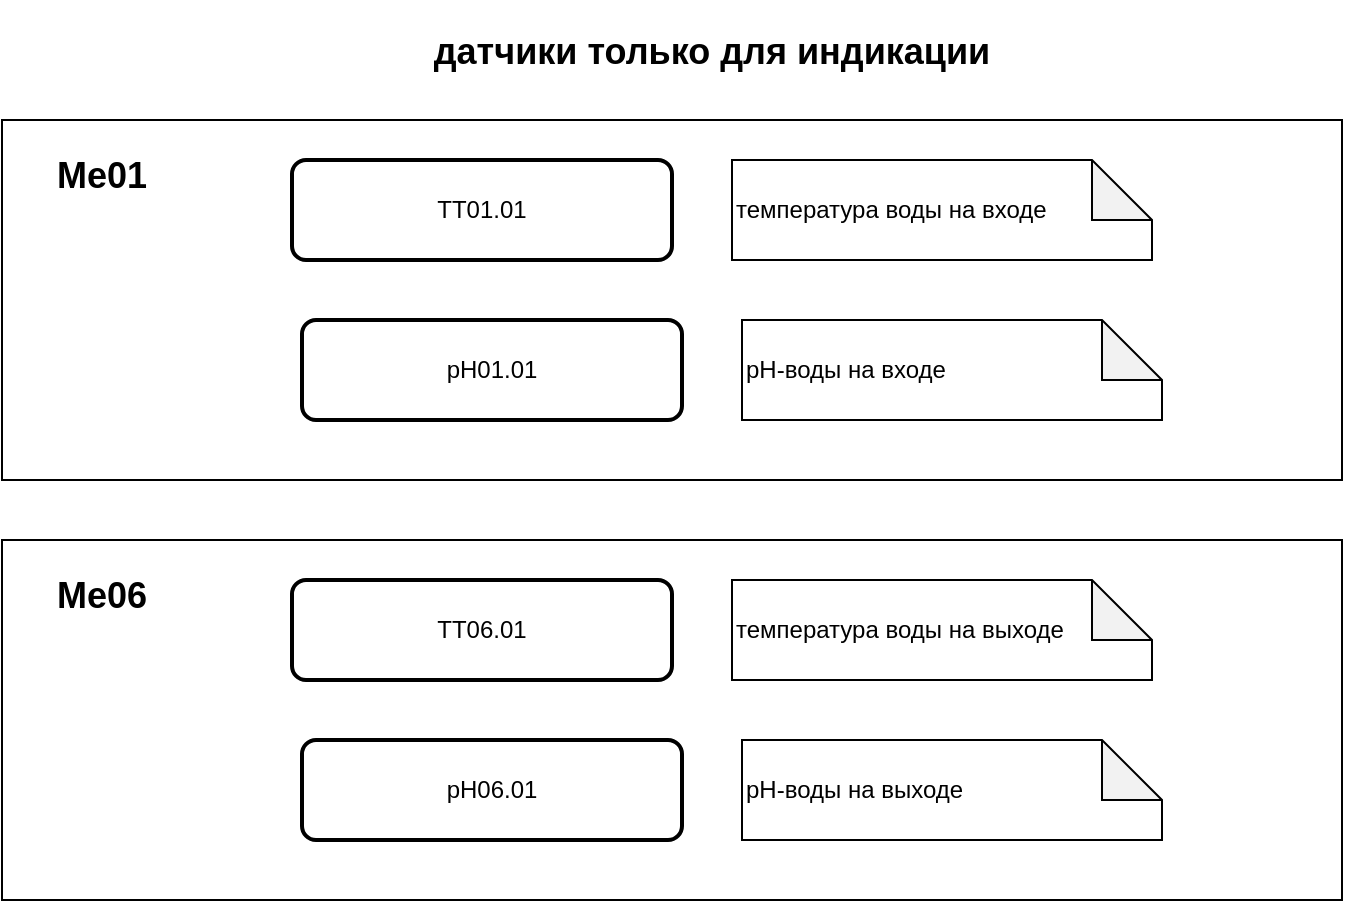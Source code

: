 <mxfile version="11.1.1" type="device"><diagram id="k-tKpF0J0TU_e7SqV-WF" name="индикация"><mxGraphModel dx="499" dy="1977" grid="1" gridSize="10" guides="1" tooltips="1" connect="1" arrows="1" fold="1" page="1" pageScale="1" pageWidth="827" pageHeight="1169" math="0" shadow="0"><root><mxCell id="vjaPXtZgurHkVIioZ7tx-0"/><mxCell id="vjaPXtZgurHkVIioZ7tx-1" parent="vjaPXtZgurHkVIioZ7tx-0"/><mxCell id="jhkgBmcpWUkKgjvmSfDI-5" value="" style="rounded=0;whiteSpace=wrap;html=1;" parent="vjaPXtZgurHkVIioZ7tx-1" vertex="1"><mxGeometry x="880" y="-1100" width="670" height="180" as="geometry"/></mxCell><mxCell id="jhkgBmcpWUkKgjvmSfDI-0" value="&lt;span style=&quot;font-size: 18px&quot;&gt;&lt;b&gt;датчики только для индикации&lt;/b&gt;&lt;/span&gt;" style="text;html=1;strokeColor=none;fillColor=none;align=center;verticalAlign=middle;whiteSpace=wrap;rounded=0;" parent="vjaPXtZgurHkVIioZ7tx-1" vertex="1"><mxGeometry x="990" y="-1160" width="490" height="52" as="geometry"/></mxCell><mxCell id="jhkgBmcpWUkKgjvmSfDI-1" value="TT01.01" style="rounded=1;whiteSpace=wrap;html=1;absoluteArcSize=1;arcSize=14;strokeWidth=2;" parent="vjaPXtZgurHkVIioZ7tx-1" vertex="1"><mxGeometry x="1025" y="-1080" width="190" height="50" as="geometry"/></mxCell><mxCell id="jhkgBmcpWUkKgjvmSfDI-2" value="температура воды на входе" style="shape=note;whiteSpace=wrap;html=1;backgroundOutline=1;darkOpacity=0.05;align=left;" parent="vjaPXtZgurHkVIioZ7tx-1" vertex="1"><mxGeometry x="1245" y="-1080" width="210" height="50" as="geometry"/></mxCell><mxCell id="jhkgBmcpWUkKgjvmSfDI-3" value="рН01.01" style="rounded=1;whiteSpace=wrap;html=1;absoluteArcSize=1;arcSize=14;strokeWidth=2;" parent="vjaPXtZgurHkVIioZ7tx-1" vertex="1"><mxGeometry x="1030" y="-1000" width="190" height="50" as="geometry"/></mxCell><mxCell id="jhkgBmcpWUkKgjvmSfDI-4" value="рН-воды на входе" style="shape=note;whiteSpace=wrap;html=1;backgroundOutline=1;darkOpacity=0.05;align=left;" parent="vjaPXtZgurHkVIioZ7tx-1" vertex="1"><mxGeometry x="1250" y="-1000" width="210" height="50" as="geometry"/></mxCell><mxCell id="jhkgBmcpWUkKgjvmSfDI-6" value="&lt;span style=&quot;font-size: 18px&quot;&gt;&lt;b&gt;Ме01&lt;/b&gt;&lt;/span&gt;" style="text;html=1;strokeColor=none;fillColor=none;align=center;verticalAlign=middle;whiteSpace=wrap;rounded=0;" parent="vjaPXtZgurHkVIioZ7tx-1" vertex="1"><mxGeometry x="880" y="-1098" width="100" height="52" as="geometry"/></mxCell><mxCell id="jhkgBmcpWUkKgjvmSfDI-7" value="" style="rounded=0;whiteSpace=wrap;html=1;" parent="vjaPXtZgurHkVIioZ7tx-1" vertex="1"><mxGeometry x="880" y="-890" width="670" height="180" as="geometry"/></mxCell><mxCell id="jhkgBmcpWUkKgjvmSfDI-8" value="TT06.01" style="rounded=1;whiteSpace=wrap;html=1;absoluteArcSize=1;arcSize=14;strokeWidth=2;" parent="vjaPXtZgurHkVIioZ7tx-1" vertex="1"><mxGeometry x="1025" y="-870" width="190" height="50" as="geometry"/></mxCell><mxCell id="jhkgBmcpWUkKgjvmSfDI-9" value="температура воды на выходе" style="shape=note;whiteSpace=wrap;html=1;backgroundOutline=1;darkOpacity=0.05;align=left;" parent="vjaPXtZgurHkVIioZ7tx-1" vertex="1"><mxGeometry x="1245" y="-870" width="210" height="50" as="geometry"/></mxCell><mxCell id="jhkgBmcpWUkKgjvmSfDI-10" value="рН06.01" style="rounded=1;whiteSpace=wrap;html=1;absoluteArcSize=1;arcSize=14;strokeWidth=2;" parent="vjaPXtZgurHkVIioZ7tx-1" vertex="1"><mxGeometry x="1030" y="-790" width="190" height="50" as="geometry"/></mxCell><mxCell id="jhkgBmcpWUkKgjvmSfDI-11" value="рН-воды на выходе" style="shape=note;whiteSpace=wrap;html=1;backgroundOutline=1;darkOpacity=0.05;align=left;" parent="vjaPXtZgurHkVIioZ7tx-1" vertex="1"><mxGeometry x="1250" y="-790" width="210" height="50" as="geometry"/></mxCell><mxCell id="jhkgBmcpWUkKgjvmSfDI-12" value="&lt;span style=&quot;font-size: 18px&quot;&gt;&lt;b&gt;Ме06&lt;/b&gt;&lt;/span&gt;" style="text;html=1;strokeColor=none;fillColor=none;align=center;verticalAlign=middle;whiteSpace=wrap;rounded=0;" parent="vjaPXtZgurHkVIioZ7tx-1" vertex="1"><mxGeometry x="880" y="-888" width="100" height="52" as="geometry"/></mxCell></root></mxGraphModel></diagram><diagram id="C5RBs43oDa-KdzZeNtuy" name="условия включения компрессоров Р01.02"><mxGraphModel dx="1326" dy="2462" grid="1" gridSize="10" guides="1" tooltips="1" connect="1" arrows="1" fold="1" page="1" pageScale="1" pageWidth="1169" pageHeight="827" math="0" shadow="0"><root><mxCell id="WIyWlLk6GJQsqaUBKTNV-0"/><mxCell id="WIyWlLk6GJQsqaUBKTNV-1" parent="WIyWlLk6GJQsqaUBKTNV-0"/><mxCell id="7ko-buZj657-1jWEfhJU-1" value="" style="rounded=1;whiteSpace=wrap;html=1;absoluteArcSize=1;arcSize=14;strokeWidth=2;" parent="WIyWlLk6GJQsqaUBKTNV-1" vertex="1"><mxGeometry x="260" y="-1280" width="430" height="90" as="geometry"/></mxCell><mxCell id="Yelh8bwqGG8mg1wameMi-19" value="да" style="edgeStyle=orthogonalEdgeStyle;rounded=0;orthogonalLoop=1;jettySize=auto;html=1;exitX=0.5;exitY=1;exitDx=0;exitDy=0;exitPerimeter=0;entryX=0.5;entryY=0;entryDx=0;entryDy=0;entryPerimeter=0;" parent="WIyWlLk6GJQsqaUBKTNV-1" source="N78-eoJtpSelDnijg17K-2" target="Yelh8bwqGG8mg1wameMi-8" edge="1"><mxGeometry relative="1" as="geometry"/></mxCell><mxCell id="N78-eoJtpSelDnijg17K-2" value="счетчик времени &amp;gt;= уставка&lt;br&gt;времени отсутствия потока?" style="strokeWidth=2;html=1;shape=mxgraph.flowchart.decision;whiteSpace=wrap;" parent="WIyWlLk6GJQsqaUBKTNV-1" vertex="1"><mxGeometry x="556" y="-1160" width="290" height="100" as="geometry"/></mxCell><mxCell id="N78-eoJtpSelDnijg17K-7" value="" style="group" parent="WIyWlLk6GJQsqaUBKTNV-1" vertex="1" connectable="0"><mxGeometry x="518" y="-1440" width="230" height="60" as="geometry"/></mxCell><mxCell id="N78-eoJtpSelDnijg17K-5" value="" style="verticalLabelPosition=bottom;verticalAlign=top;html=1;strokeWidth=2;shape=parallelogram;perimeter=parallelogramPerimeter;whiteSpace=wrap;rounded=1;arcSize=12;size=0.23;" parent="N78-eoJtpSelDnijg17K-7" vertex="1"><mxGeometry width="230" height="60" as="geometry"/></mxCell><mxCell id="N78-eoJtpSelDnijg17K-6" value="сигнал на СТАРТ&lt;br&gt;компрессоров Р01.02" style="text;html=1;" parent="N78-eoJtpSelDnijg17K-7" vertex="1"><mxGeometry x="40" y="10" width="150" height="40" as="geometry"/></mxCell><mxCell id="_6B7M-Rnm1QrvNe211Z8-10" value="да" style="edgeStyle=orthogonalEdgeStyle;rounded=0;orthogonalLoop=1;jettySize=auto;html=1;exitX=0.5;exitY=1;exitDx=0;exitDy=0;exitPerimeter=0;entryX=0.5;entryY=0;entryDx=0;entryDy=0;entryPerimeter=0;" parent="WIyWlLk6GJQsqaUBKTNV-1" source="N78-eoJtpSelDnijg17K-8" target="_6B7M-Rnm1QrvNe211Z8-9" edge="1"><mxGeometry x="-0.901" y="-13" relative="1" as="geometry"><mxPoint as="offset"/></mxGeometry></mxCell><mxCell id="Yelh8bwqGG8mg1wameMi-21" style="edgeStyle=orthogonalEdgeStyle;rounded=0;orthogonalLoop=1;jettySize=auto;html=1;exitX=0.5;exitY=1;exitDx=0;exitDy=0;exitPerimeter=0;entryX=0.539;entryY=0.017;entryDx=0;entryDy=0;entryPerimeter=0;" parent="WIyWlLk6GJQsqaUBKTNV-1" source="N78-eoJtpSelDnijg17K-8" target="N78-eoJtpSelDnijg17K-5" edge="1"><mxGeometry relative="1" as="geometry"><mxPoint x="630" y="-1450" as="targetPoint"/><Array as="points"><mxPoint x="373" y="-1464"/><mxPoint x="642" y="-1464"/></Array></mxGeometry></mxCell><mxCell id="Yelh8bwqGG8mg1wameMi-25" value="нет" style="edgeStyle=orthogonalEdgeStyle;rounded=0;orthogonalLoop=1;jettySize=auto;html=1;exitX=1;exitY=0.5;exitDx=0;exitDy=0;exitPerimeter=0;entryX=0.5;entryY=0;entryDx=0;entryDy=0;" parent="WIyWlLk6GJQsqaUBKTNV-1" source="N78-eoJtpSelDnijg17K-8" target="Yelh8bwqGG8mg1wameMi-17" edge="1"><mxGeometry x="-0.977" y="16" relative="1" as="geometry"><mxPoint as="offset"/></mxGeometry></mxCell><mxCell id="N78-eoJtpSelDnijg17K-8" value="Уровень в ёмкости V01.01 выше уровня&lt;br&gt;защиты от сухого хода?" style="strokeWidth=2;html=1;shape=mxgraph.flowchart.decision;whiteSpace=wrap;" parent="WIyWlLk6GJQsqaUBKTNV-1" vertex="1"><mxGeometry x="228" y="-1584" width="290" height="100" as="geometry"/></mxCell><mxCell id="N78-eoJtpSelDnijg17K-18" value="&lt;span style=&quot;font-size: 18px&quot;&gt;&lt;b&gt;условия включения компрессоров Р01.02&lt;/b&gt;&lt;/span&gt;" style="text;html=1;strokeColor=none;fillColor=none;align=center;verticalAlign=middle;whiteSpace=wrap;rounded=0;" parent="WIyWlLk6GJQsqaUBKTNV-1" vertex="1"><mxGeometry y="-1654" width="253" height="52" as="geometry"/></mxCell><mxCell id="_6B7M-Rnm1QrvNe211Z8-3" value="сбросить отсчет времени до отключения компрессоров" style="rounded=1;whiteSpace=wrap;html=1;absoluteArcSize=1;arcSize=14;strokeWidth=2;" parent="WIyWlLk6GJQsqaUBKTNV-1" vertex="1"><mxGeometry x="278" y="-1260" width="190" height="50" as="geometry"/></mxCell><mxCell id="_6B7M-Rnm1QrvNe211Z8-4" value="LT01.01 - датчик уровня в емкости V01.01/01&lt;br&gt;&lt;br&gt;ЗАДАТЬ УСТАВКУ ЗАЩИТЫ ОТ СУХОГО ХОДА!" style="shape=note;whiteSpace=wrap;html=1;backgroundOutline=1;darkOpacity=0.05;align=left;" parent="WIyWlLk6GJQsqaUBKTNV-1" vertex="1"><mxGeometry x="13" y="-1514" width="240" height="80" as="geometry"/></mxCell><mxCell id="Yelh8bwqGG8mg1wameMi-2" value="да" style="edgeStyle=orthogonalEdgeStyle;rounded=0;orthogonalLoop=1;jettySize=auto;html=1;exitX=0.5;exitY=1;exitDx=0;exitDy=0;exitPerimeter=0;entryX=0.5;entryY=0;entryDx=0;entryDy=0;" parent="WIyWlLk6GJQsqaUBKTNV-1" source="_6B7M-Rnm1QrvNe211Z8-9" target="_6B7M-Rnm1QrvNe211Z8-3" edge="1"><mxGeometry x="-0.5" y="-3" relative="1" as="geometry"><mxPoint as="offset"/></mxGeometry></mxCell><mxCell id="Yelh8bwqGG8mg1wameMi-4" value="нет" style="edgeStyle=orthogonalEdgeStyle;rounded=0;orthogonalLoop=1;jettySize=auto;html=1;exitX=1;exitY=0.5;exitDx=0;exitDy=0;exitPerimeter=0;entryX=0.5;entryY=0;entryDx=0;entryDy=0;" parent="WIyWlLk6GJQsqaUBKTNV-1" source="_6B7M-Rnm1QrvNe211Z8-9" target="Yelh8bwqGG8mg1wameMi-3" edge="1"><mxGeometry x="-0.847" y="10" relative="1" as="geometry"><mxPoint as="offset"/></mxGeometry></mxCell><mxCell id="Yelh8bwqGG8mg1wameMi-7" style="edgeStyle=orthogonalEdgeStyle;rounded=0;orthogonalLoop=1;jettySize=auto;html=1;exitX=1;exitY=0.5;exitDx=0;exitDy=0;exitPerimeter=0;entryX=0.5;entryY=0;entryDx=0;entryDy=0;entryPerimeter=0;" parent="WIyWlLk6GJQsqaUBKTNV-1" target="N78-eoJtpSelDnijg17K-2" edge="1"><mxGeometry relative="1" as="geometry"><mxPoint x="519" y="-1350" as="sourcePoint"/><mxPoint x="790" y="-1210" as="targetPoint"/><Array as="points"><mxPoint x="701" y="-1350"/></Array></mxGeometry></mxCell><mxCell id="_6B7M-Rnm1QrvNe211Z8-9" value="показания расходомера FIT01.01&lt;br&gt;больше нуля?&lt;br&gt;(есть поток исходной воды?)" style="strokeWidth=2;html=1;shape=mxgraph.flowchart.decision;whiteSpace=wrap;" parent="WIyWlLk6GJQsqaUBKTNV-1" vertex="1"><mxGeometry x="228" y="-1400" width="290" height="100" as="geometry"/></mxCell><mxCell id="_6B7M-Rnm1QrvNe211Z8-11" value="FIT01.01 - расходомер на входе в станцию." style="shape=note;whiteSpace=wrap;html=1;backgroundOutline=1;darkOpacity=0.05;align=left;" parent="WIyWlLk6GJQsqaUBKTNV-1" vertex="1"><mxGeometry x="43" y="-1390" width="180" height="40" as="geometry"/></mxCell><mxCell id="Yelh8bwqGG8mg1wameMi-11" style="edgeStyle=orthogonalEdgeStyle;rounded=0;orthogonalLoop=1;jettySize=auto;html=1;exitX=1;exitY=0.5;exitDx=0;exitDy=0;exitPerimeter=0;entryX=0;entryY=0.5;entryDx=0;entryDy=0;entryPerimeter=0;" parent="WIyWlLk6GJQsqaUBKTNV-1" source="Yelh8bwqGG8mg1wameMi-0" target="N78-eoJtpSelDnijg17K-2" edge="1"><mxGeometry relative="1" as="geometry"><mxPoint x="551" y="-1080" as="targetPoint"/><Array as="points"/></mxGeometry></mxCell><mxCell id="Yelh8bwqGG8mg1wameMi-0" value="уставка времени отсутствия потока исходной воды до отключения компрессоров, по умолчанию = 2часа" style="strokeWidth=2;html=1;shape=mxgraph.flowchart.delay;whiteSpace=wrap;" parent="WIyWlLk6GJQsqaUBKTNV-1" vertex="1"><mxGeometry x="316" y="-1145" width="200" height="70" as="geometry"/></mxCell><mxCell id="Yelh8bwqGG8mg1wameMi-3" value="начать отсчет времени до выключения компрессоров" style="rounded=1;whiteSpace=wrap;html=1;absoluteArcSize=1;arcSize=14;strokeWidth=2;" parent="WIyWlLk6GJQsqaUBKTNV-1" vertex="1"><mxGeometry x="490" y="-1260" width="190" height="50" as="geometry"/></mxCell><mxCell id="Yelh8bwqGG8mg1wameMi-20" value="нет" style="edgeStyle=orthogonalEdgeStyle;rounded=0;orthogonalLoop=1;jettySize=auto;html=1;exitX=1;exitY=0.5;exitDx=0;exitDy=0;exitPerimeter=0;entryX=0.5;entryY=0;entryDx=0;entryDy=0;" parent="WIyWlLk6GJQsqaUBKTNV-1" source="Yelh8bwqGG8mg1wameMi-8" target="Yelh8bwqGG8mg1wameMi-17" edge="1"><mxGeometry x="-0.754" y="10" relative="1" as="geometry"><mxPoint x="965" y="-1040" as="targetPoint"/><Array as="points"><mxPoint x="965" y="-980"/></Array><mxPoint as="offset"/></mxGeometry></mxCell><mxCell id="Yelh8bwqGG8mg1wameMi-23" value="да" style="edgeStyle=orthogonalEdgeStyle;rounded=0;orthogonalLoop=1;jettySize=auto;html=1;exitX=0.5;exitY=1;exitDx=0;exitDy=0;exitPerimeter=0;entryX=0.5;entryY=0;entryDx=0;entryDy=0;entryPerimeter=0;" parent="WIyWlLk6GJQsqaUBKTNV-1" source="Yelh8bwqGG8mg1wameMi-8" target="N78-eoJtpSelDnijg17K-8" edge="1"><mxGeometry x="-0.911" y="70" relative="1" as="geometry"><Array as="points"><mxPoint x="701" y="-850"/><mxPoint x="1110" y="-850"/><mxPoint x="1110" y="-1604"/><mxPoint x="373" y="-1604"/></Array><mxPoint as="offset"/></mxGeometry></mxCell><mxCell id="Yelh8bwqGG8mg1wameMi-8" value="насосы Р01.03 работают?&lt;br&gt;(ориентир &quot;работы всей станции&quot;)" style="strokeWidth=2;html=1;shape=mxgraph.flowchart.decision;whiteSpace=wrap;" parent="WIyWlLk6GJQsqaUBKTNV-1" vertex="1"><mxGeometry x="556" y="-1030" width="290" height="100" as="geometry"/></mxCell><mxCell id="Yelh8bwqGG8mg1wameMi-16" value="" style="group" parent="WIyWlLk6GJQsqaUBKTNV-1" vertex="1" connectable="0"><mxGeometry x="850" y="-930" width="230" height="60" as="geometry"/></mxCell><mxCell id="Yelh8bwqGG8mg1wameMi-17" value="" style="verticalLabelPosition=bottom;verticalAlign=top;html=1;strokeWidth=2;shape=parallelogram;perimeter=parallelogramPerimeter;whiteSpace=wrap;rounded=1;arcSize=12;size=0.23;" parent="Yelh8bwqGG8mg1wameMi-16" vertex="1"><mxGeometry width="230" height="60" as="geometry"/></mxCell><mxCell id="Yelh8bwqGG8mg1wameMi-18" value="сигнал на СТОП&lt;br&gt;компрессоров Р01.02" style="text;html=1;" parent="Yelh8bwqGG8mg1wameMi-16" vertex="1"><mxGeometry x="40" y="10" width="150" height="40" as="geometry"/></mxCell><mxCell id="Yelh8bwqGG8mg1wameMi-24" value="если сигналы на старт и &lt;br&gt;на стоп компрессоров одновременно, у стопа преимущество!" style="shape=note;whiteSpace=wrap;html=1;backgroundOutline=1;darkOpacity=0.05;align=left;" parent="WIyWlLk6GJQsqaUBKTNV-1" vertex="1"><mxGeometry x="740" y="-1350" width="183" height="80" as="geometry"/></mxCell><mxCell id="Yelh8bwqGG8mg1wameMi-27" value="Сигналы на пуск/стоп передать в ПЛК, в менеджер насосов, для выбора режима и подсчета включений и наработки.&lt;br&gt;Обратно из ПЛК принять сигнал на включение конкретно первого или второго компрессора, соответственно, замкнуть требуемый дискретный вход.&lt;br&gt;В ПЛК также передать сигнал от дискр.входа аварий компрессора.&lt;br&gt;В ПЛК от DD3 взять сигнал от датчика давления РТ01.05 (контроль работы компрессора) для определения реально ли работает требуемый компрессор, если при давление будет меньше заданного, работающий компрессор уводится в аварию." style="shape=note;whiteSpace=wrap;html=1;backgroundOutline=1;darkOpacity=0.05;align=left;" parent="WIyWlLk6GJQsqaUBKTNV-1" vertex="1"><mxGeometry x="38" y="-1020" width="402" height="158" as="geometry"/></mxCell></root></mxGraphModel></diagram><diagram id="-oYBqza-46UBTTTW37Bp" name="Условие запуска насосов Р01.03"><mxGraphModel dx="1326" dy="3289" grid="1" gridSize="10" guides="1" tooltips="1" connect="1" arrows="1" fold="1" page="1" pageScale="1" pageWidth="1169" pageHeight="827" math="0" shadow="0"><root><mxCell id="dhTfshkVgxqK14J3uHZl-0"/><mxCell id="dhTfshkVgxqK14J3uHZl-1" parent="dhTfshkVgxqK14J3uHZl-0"/><mxCell id="dhTfshkVgxqK14J3uHZl-25" value="&lt;span style=&quot;font-size: 18px&quot;&gt;&lt;b&gt;Условие запуска насосов Р01.03&lt;/b&gt;&lt;/span&gt;" style="text;html=1;strokeColor=none;fillColor=none;align=center;verticalAlign=middle;whiteSpace=wrap;rounded=0;" parent="dhTfshkVgxqK14J3uHZl-1" vertex="1"><mxGeometry x="739" y="-2481" width="421" height="52" as="geometry"/></mxCell><mxCell id="if6Wa8YQWSM7CSDvoVHx-9" value="" style="group" parent="dhTfshkVgxqK14J3uHZl-1" vertex="1" connectable="0"><mxGeometry x="592.5" y="-2134" width="210" height="90" as="geometry"/></mxCell><mxCell id="if6Wa8YQWSM7CSDvoVHx-5" value="" style="strokeWidth=2;html=1;shape=mxgraph.flowchart.decision;whiteSpace=wrap;" parent="if6Wa8YQWSM7CSDvoVHx-9" vertex="1"><mxGeometry width="210" height="90" as="geometry"/></mxCell><mxCell id="if6Wa8YQWSM7CSDvoVHx-4" value="давление по датчику&lt;br&gt;РТ01.01 &amp;gt;= уставки?" style="text;html=1;align=center;" parent="if6Wa8YQWSM7CSDvoVHx-9" vertex="1"><mxGeometry x="40" y="20" width="140" height="40" as="geometry"/></mxCell><mxCell id="pTlmhyzUY9QUdMOdJnaj-0" value="очередь включения&lt;br&gt;насосов определяется&lt;br&gt;блоком &quot;менеджер насосов&quot; в CoDeSys" style="shape=note;whiteSpace=wrap;html=1;backgroundOutline=1;darkOpacity=0.05;align=left;" parent="dhTfshkVgxqK14J3uHZl-1" vertex="1"><mxGeometry x="632.5" y="-2373.5" width="180" height="57" as="geometry"/></mxCell><mxCell id="qMhL7-rqTt1nOkZ0BIk1-1" value="" style="group" parent="dhTfshkVgxqK14J3uHZl-1" vertex="1" connectable="0"><mxGeometry x="578.5" y="-1739.5" width="239" height="60" as="geometry"/></mxCell><mxCell id="qMhL7-rqTt1nOkZ0BIk1-2" value="" style="verticalLabelPosition=bottom;verticalAlign=top;html=1;strokeWidth=2;shape=parallelogram;perimeter=parallelogramPerimeter;whiteSpace=wrap;rounded=1;arcSize=12;size=0.23;" parent="qMhL7-rqTt1nOkZ0BIk1-1" vertex="1"><mxGeometry width="239" height="60" as="geometry"/></mxCell><mxCell id="qMhL7-rqTt1nOkZ0BIk1-3" value="общий сигнал на пуск&lt;br&gt;насосов Р01.03 = false" style="text;html=1;align=center;" parent="qMhL7-rqTt1nOkZ0BIk1-1" vertex="1"><mxGeometry x="50" y="10" width="147" height="40" as="geometry"/></mxCell><mxCell id="kMM1GLSgK40zCsTomtYn-100" style="edgeStyle=orthogonalEdgeStyle;rounded=0;orthogonalLoop=1;jettySize=auto;html=1;exitX=0.5;exitY=1;exitDx=0;exitDy=0;entryX=0.5;entryY=0;entryDx=0;entryDy=0;entryPerimeter=0;" parent="dhTfshkVgxqK14J3uHZl-1" source="qMhL7-rqTt1nOkZ0BIk1-5" target="if6Wa8YQWSM7CSDvoVHx-5" edge="1"><mxGeometry relative="1" as="geometry"/></mxCell><mxCell id="qMhL7-rqTt1nOkZ0BIk1-5" value="ПИД-регулятор&lt;br&gt;поддержание уставки давления&lt;br&gt;по РТ01.01" style="rounded=1;whiteSpace=wrap;html=1;absoluteArcSize=1;arcSize=14;strokeWidth=2;" parent="dhTfshkVgxqK14J3uHZl-1" vertex="1"><mxGeometry x="601" y="-2203" width="190" height="50" as="geometry"/></mxCell><mxCell id="qMhL7-rqTt1nOkZ0BIk1-6" value="" style="group" parent="dhTfshkVgxqK14J3uHZl-1" vertex="1" connectable="0"><mxGeometry x="585" y="-1908" width="226" height="100" as="geometry"/></mxCell><mxCell id="qMhL7-rqTt1nOkZ0BIk1-7" value="" style="strokeWidth=2;html=1;shape=mxgraph.flowchart.decision;whiteSpace=wrap;" parent="qMhL7-rqTt1nOkZ0BIk1-6" vertex="1"><mxGeometry width="226" height="100" as="geometry"/></mxCell><mxCell id="qMhL7-rqTt1nOkZ0BIk1-8" value="Частота активного насоса&lt;br&gt;&amp;lt;= min частоты ЧРП?" style="text;html=1;align=center;" parent="qMhL7-rqTt1nOkZ0BIk1-6" vertex="1"><mxGeometry x="43" y="30" width="151" height="40" as="geometry"/></mxCell><mxCell id="qMhL7-rqTt1nOkZ0BIk1-15" value="" style="group" parent="dhTfshkVgxqK14J3uHZl-1" vertex="1" connectable="0"><mxGeometry x="578" y="-2280.5" width="239" height="60" as="geometry"/></mxCell><mxCell id="qMhL7-rqTt1nOkZ0BIk1-16" value="" style="verticalLabelPosition=bottom;verticalAlign=top;html=1;strokeWidth=2;shape=parallelogram;perimeter=parallelogramPerimeter;whiteSpace=wrap;rounded=1;arcSize=12;size=0.23;" parent="qMhL7-rqTt1nOkZ0BIk1-15" vertex="1"><mxGeometry width="239" height="60" as="geometry"/></mxCell><mxCell id="qMhL7-rqTt1nOkZ0BIk1-17" value="общий сигнал на пуск&lt;br&gt;насосов Р01.03 = true" style="text;html=1;align=center;" parent="qMhL7-rqTt1nOkZ0BIk1-15" vertex="1"><mxGeometry x="50" y="10" width="147" height="40" as="geometry"/></mxCell><mxCell id="qMhL7-rqTt1nOkZ0BIk1-18" value="да" style="edgeStyle=orthogonalEdgeStyle;rounded=0;orthogonalLoop=1;jettySize=auto;html=1;entryX=0.5;entryY=0;entryDx=0;entryDy=0;" parent="dhTfshkVgxqK14J3uHZl-1" source="qMhL7-rqTt1nOkZ0BIk1-7" target="qMhL7-rqTt1nOkZ0BIk1-2" edge="1"><mxGeometry x="-0.478" y="-8" relative="1" as="geometry"><mxPoint as="offset"/></mxGeometry></mxCell><mxCell id="kMM1GLSgK40zCsTomtYn-57" value="нет" style="edgeStyle=orthogonalEdgeStyle;rounded=0;orthogonalLoop=1;jettySize=auto;html=1;exitX=1;exitY=0.5;exitDx=0;exitDy=0;exitPerimeter=0;entryX=1;entryY=0.5;entryDx=0;entryDy=0;" parent="dhTfshkVgxqK14J3uHZl-1" source="kMM1GLSgK40zCsTomtYn-0" target="qMhL7-rqTt1nOkZ0BIk1-2" edge="1"><mxGeometry x="-0.981" y="8" relative="1" as="geometry"><Array as="points"><mxPoint x="1130" y="-2423"/><mxPoint x="1130" y="-1709"/></Array><mxPoint as="offset"/></mxGeometry></mxCell><mxCell id="kMM1GLSgK40zCsTomtYn-69" value="да" style="edgeStyle=orthogonalEdgeStyle;rounded=0;orthogonalLoop=1;jettySize=auto;html=1;exitX=0.5;exitY=1;exitDx=0;exitDy=0;exitPerimeter=0;entryX=0.5;entryY=0;entryDx=0;entryDy=0;entryPerimeter=0;" parent="dhTfshkVgxqK14J3uHZl-1" source="kMM1GLSgK40zCsTomtYn-0" target="kMM1GLSgK40zCsTomtYn-64" edge="1"><mxGeometry relative="1" as="geometry"/></mxCell><mxCell id="kMM1GLSgK40zCsTomtYn-0" value="Уровень в ёмкости V01.01 выше уровня&lt;br&gt;защиты от сухого хода?" style="strokeWidth=2;html=1;shape=mxgraph.flowchart.decision;whiteSpace=wrap;" parent="dhTfshkVgxqK14J3uHZl-1" vertex="1"><mxGeometry x="26.5" y="-2473.5" width="290" height="100" as="geometry"/></mxCell><mxCell id="kMM1GLSgK40zCsTomtYn-31" value="" style="group" parent="dhTfshkVgxqK14J3uHZl-1" vertex="1" connectable="0"><mxGeometry x="869" y="-2068" width="190" height="72" as="geometry"/></mxCell><mxCell id="kMM1GLSgK40zCsTomtYn-32" value="" style="strokeWidth=2;html=1;shape=mxgraph.flowchart.decision;whiteSpace=wrap;" parent="kMM1GLSgK40zCsTomtYn-31" vertex="1"><mxGeometry width="190" height="72" as="geometry"/></mxCell><mxCell id="kMM1GLSgK40zCsTomtYn-33" value="сигнал о промывке&lt;br&gt;&amp;nbsp;= true?" style="text;html=1;align=center;" parent="kMM1GLSgK40zCsTomtYn-31" vertex="1"><mxGeometry x="36.19" y="16" width="126.667" height="32" as="geometry"/></mxCell><mxCell id="kMM1GLSgK40zCsTomtYn-37" value="нет" style="edgeStyle=orthogonalEdgeStyle;rounded=0;orthogonalLoop=1;jettySize=auto;html=1;exitX=1;exitY=0.5;exitDx=0;exitDy=0;exitPerimeter=0;entryX=0.5;entryY=0;entryDx=0;entryDy=0;entryPerimeter=0;" parent="dhTfshkVgxqK14J3uHZl-1" source="if6Wa8YQWSM7CSDvoVHx-5" target="kMM1GLSgK40zCsTomtYn-32" edge="1"><mxGeometry x="-0.766" y="5" relative="1" as="geometry"><mxPoint as="offset"/></mxGeometry></mxCell><mxCell id="kMM1GLSgK40zCsTomtYn-39" value="" style="group" parent="dhTfshkVgxqK14J3uHZl-1" vertex="1" connectable="0"><mxGeometry x="869" y="-1963" width="190" height="50" as="geometry"/></mxCell><mxCell id="kMM1GLSgK40zCsTomtYn-40" value="" style="verticalLabelPosition=bottom;verticalAlign=top;html=1;strokeWidth=2;shape=parallelogram;perimeter=parallelogramPerimeter;whiteSpace=wrap;rounded=1;arcSize=12;size=0.23;" parent="kMM1GLSgK40zCsTomtYn-39" vertex="1"><mxGeometry width="190" height="50" as="geometry"/></mxCell><mxCell id="kMM1GLSgK40zCsTomtYn-41" value="сигнал на пуск доп.&lt;br&gt;насоса Р01.03 = true" style="text;html=1;align=center;" parent="kMM1GLSgK40zCsTomtYn-39" vertex="1"><mxGeometry x="30" y="8" width="127" height="33" as="geometry"/></mxCell><mxCell id="kMM1GLSgK40zCsTomtYn-42" value="да" style="edgeStyle=orthogonalEdgeStyle;rounded=0;orthogonalLoop=1;jettySize=auto;html=1;exitX=0.5;exitY=1;exitDx=0;exitDy=0;exitPerimeter=0;entryX=0.5;entryY=0;entryDx=0;entryDy=0;" parent="dhTfshkVgxqK14J3uHZl-1" source="kMM1GLSgK40zCsTomtYn-32" target="kMM1GLSgK40zCsTomtYn-40" edge="1"><mxGeometry relative="1" as="geometry"/></mxCell><mxCell id="kMM1GLSgK40zCsTomtYn-48" value="" style="group" parent="dhTfshkVgxqK14J3uHZl-1" vertex="1" connectable="0"><mxGeometry x="869" y="-1794" width="190" height="50" as="geometry"/></mxCell><mxCell id="kMM1GLSgK40zCsTomtYn-49" value="" style="verticalLabelPosition=bottom;verticalAlign=top;html=1;strokeWidth=2;shape=parallelogram;perimeter=parallelogramPerimeter;whiteSpace=wrap;rounded=1;arcSize=12;size=0.23;" parent="kMM1GLSgK40zCsTomtYn-48" vertex="1"><mxGeometry width="190" height="50" as="geometry"/></mxCell><mxCell id="kMM1GLSgK40zCsTomtYn-50" value="сигнал на пуск доп.&lt;br&gt;насоса Р01.03 = false" style="text;html=1;align=center;" parent="kMM1GLSgK40zCsTomtYn-48" vertex="1"><mxGeometry x="30" y="8" width="127" height="33" as="geometry"/></mxCell><mxCell id="kMM1GLSgK40zCsTomtYn-54" value="нет" style="edgeStyle=orthogonalEdgeStyle;rounded=0;orthogonalLoop=1;jettySize=auto;html=1;exitX=1;exitY=0.5;exitDx=0;exitDy=0;exitPerimeter=0;entryX=1;entryY=0.5;entryDx=0;entryDy=0;" parent="dhTfshkVgxqK14J3uHZl-1" source="kMM1GLSgK40zCsTomtYn-32" target="kMM1GLSgK40zCsTomtYn-49" edge="1"><mxGeometry x="-0.968" y="11" relative="1" as="geometry"><mxPoint x="1155.5" y="-1736" as="targetPoint"/><Array as="points"><mxPoint x="1090" y="-2032"/><mxPoint x="1090" y="-1769"/></Array><mxPoint as="offset"/></mxGeometry></mxCell><mxCell id="kMM1GLSgK40zCsTomtYn-58" value="ПИД-регулятор&lt;br&gt;поддержание уставки давления&lt;br&gt;по РТ01.01" style="rounded=1;whiteSpace=wrap;html=1;absoluteArcSize=1;arcSize=14;strokeWidth=2;" parent="dhTfshkVgxqK14J3uHZl-1" vertex="1"><mxGeometry x="869" y="-1883" width="190" height="50" as="geometry"/></mxCell><mxCell id="kMM1GLSgK40zCsTomtYn-59" style="edgeStyle=orthogonalEdgeStyle;rounded=0;orthogonalLoop=1;jettySize=auto;html=1;exitX=0.5;exitY=1;exitDx=0;exitDy=0;entryX=0.5;entryY=0;entryDx=0;entryDy=0;" parent="dhTfshkVgxqK14J3uHZl-1" source="kMM1GLSgK40zCsTomtYn-40" target="kMM1GLSgK40zCsTomtYn-58" edge="1"><mxGeometry relative="1" as="geometry"/></mxCell><mxCell id="kMM1GLSgK40zCsTomtYn-63" value="" style="group" parent="dhTfshkVgxqK14J3uHZl-1" vertex="1" connectable="0"><mxGeometry x="66.5" y="-2345" width="210" height="90" as="geometry"/></mxCell><mxCell id="kMM1GLSgK40zCsTomtYn-64" value="" style="strokeWidth=2;html=1;shape=mxgraph.flowchart.decision;whiteSpace=wrap;" parent="kMM1GLSgK40zCsTomtYn-63" vertex="1"><mxGeometry width="210" height="90" as="geometry"/></mxCell><mxCell id="kMM1GLSgK40zCsTomtYn-65" value="LSA01.01 = true?&lt;br&gt;(перелив V01.05)" style="text;html=1;align=center;" parent="kMM1GLSgK40zCsTomtYn-63" vertex="1"><mxGeometry x="40" y="20" width="140" height="40" as="geometry"/></mxCell><mxCell id="kMM1GLSgK40zCsTomtYn-72" value="" style="group" parent="dhTfshkVgxqK14J3uHZl-1" vertex="1" connectable="0"><mxGeometry x="98" y="-2178" width="249" height="40" as="geometry"/></mxCell><mxCell id="kMM1GLSgK40zCsTomtYn-73" value="" style="verticalLabelPosition=bottom;verticalAlign=top;html=1;strokeWidth=2;shape=parallelogram;perimeter=parallelogramPerimeter;whiteSpace=wrap;rounded=1;arcSize=12;size=0.23;" parent="kMM1GLSgK40zCsTomtYn-72" vertex="1"><mxGeometry x="-10.418" width="259.418" height="40" as="geometry"/></mxCell><mxCell id="kMM1GLSgK40zCsTomtYn-74" value="защелкнуть &quot;стоп&lt;br&gt;по переливу&quot; = true" style="text;html=1;align=center;" parent="kMM1GLSgK40zCsTomtYn-72" vertex="1"><mxGeometry x="29.467" width="176.805" height="40" as="geometry"/></mxCell><mxCell id="kMM1GLSgK40zCsTomtYn-77" value="при пуске программы&lt;br&gt;&quot;стоп по переливу&quot; = false" style="shape=note;whiteSpace=wrap;html=1;backgroundOutline=1;darkOpacity=0.05;align=left;" parent="dhTfshkVgxqK14J3uHZl-1" vertex="1"><mxGeometry x="352.5" y="-2410" width="157" height="61" as="geometry"/></mxCell><mxCell id="kMM1GLSgK40zCsTomtYn-79" value="" style="group" parent="dhTfshkVgxqK14J3uHZl-1" vertex="1" connectable="0"><mxGeometry x="329.5" y="-2345" width="210" height="90" as="geometry"/></mxCell><mxCell id="kMM1GLSgK40zCsTomtYn-80" value="" style="strokeWidth=2;html=1;shape=mxgraph.flowchart.decision;whiteSpace=wrap;" parent="kMM1GLSgK40zCsTomtYn-79" vertex="1"><mxGeometry width="210" height="90" as="geometry"/></mxCell><mxCell id="kMM1GLSgK40zCsTomtYn-81" value="&quot;стоп по переливу&quot; = true?" style="text;html=1;align=center;" parent="kMM1GLSgK40zCsTomtYn-79" vertex="1"><mxGeometry x="40" y="30" width="140" height="30" as="geometry"/></mxCell><mxCell id="kMM1GLSgK40zCsTomtYn-82" value="нет" style="edgeStyle=orthogonalEdgeStyle;rounded=0;orthogonalLoop=1;jettySize=auto;html=1;exitX=1;exitY=0.5;exitDx=0;exitDy=0;exitPerimeter=0;entryX=0.5;entryY=0;entryDx=0;entryDy=0;" parent="dhTfshkVgxqK14J3uHZl-1" source="kMM1GLSgK40zCsTomtYn-80" target="qMhL7-rqTt1nOkZ0BIk1-16" edge="1"><mxGeometry x="-0.832" y="5" relative="1" as="geometry"><mxPoint as="offset"/></mxGeometry></mxCell><mxCell id="kMM1GLSgK40zCsTomtYn-83" value="нет" style="edgeStyle=orthogonalEdgeStyle;rounded=0;orthogonalLoop=1;jettySize=auto;html=1;exitX=1;exitY=0.5;exitDx=0;exitDy=0;exitPerimeter=0;entryX=0;entryY=0.5;entryDx=0;entryDy=0;entryPerimeter=0;" parent="dhTfshkVgxqK14J3uHZl-1" source="kMM1GLSgK40zCsTomtYn-64" target="kMM1GLSgK40zCsTomtYn-80" edge="1"><mxGeometry x="-0.132" y="5" relative="1" as="geometry"><mxPoint as="offset"/></mxGeometry></mxCell><mxCell id="kMM1GLSgK40zCsTomtYn-87" value="" style="group" parent="dhTfshkVgxqK14J3uHZl-1" vertex="1" connectable="0"><mxGeometry x="349.5" y="-2195" width="170" height="90" as="geometry"/></mxCell><mxCell id="kMM1GLSgK40zCsTomtYn-88" value="" style="strokeWidth=2;html=1;shape=mxgraph.flowchart.decision;whiteSpace=wrap;" parent="kMM1GLSgK40zCsTomtYn-87" vertex="1"><mxGeometry width="170" height="90" as="geometry"/></mxCell><mxCell id="kMM1GLSgK40zCsTomtYn-89" value="LS01.02 = false?&lt;br&gt;(ср.уровень V01.05)" style="text;html=1;align=center;" parent="kMM1GLSgK40zCsTomtYn-87" vertex="1"><mxGeometry x="32.381" y="20" width="113.333" height="40" as="geometry"/></mxCell><mxCell id="kMM1GLSgK40zCsTomtYn-91" value="да" style="edgeStyle=orthogonalEdgeStyle;rounded=0;orthogonalLoop=1;jettySize=auto;html=1;exitX=0.5;exitY=1;exitDx=0;exitDy=0;exitPerimeter=0;entryX=0.5;entryY=0;entryDx=0;entryDy=0;entryPerimeter=0;" parent="dhTfshkVgxqK14J3uHZl-1" source="kMM1GLSgK40zCsTomtYn-80" target="kMM1GLSgK40zCsTomtYn-88" edge="1"><mxGeometry x="-0.333" y="-5" relative="1" as="geometry"><mxPoint as="offset"/></mxGeometry></mxCell><mxCell id="kMM1GLSgK40zCsTomtYn-92" value="" style="group" parent="dhTfshkVgxqK14J3uHZl-1" vertex="1" connectable="0"><mxGeometry x="354" y="-2074.5" width="169" height="40" as="geometry"/></mxCell><mxCell id="kMM1GLSgK40zCsTomtYn-93" value="" style="verticalLabelPosition=bottom;verticalAlign=top;html=1;strokeWidth=2;shape=parallelogram;perimeter=parallelogramPerimeter;whiteSpace=wrap;rounded=1;arcSize=12;size=0.23;" parent="kMM1GLSgK40zCsTomtYn-92" vertex="1"><mxGeometry x="-7.071" width="176.071" height="40" as="geometry"/></mxCell><mxCell id="kMM1GLSgK40zCsTomtYn-94" value="&quot;стоп по переливу&quot;&lt;br&gt;= false" style="text;html=1;align=center;" parent="kMM1GLSgK40zCsTomtYn-92" vertex="1"><mxGeometry x="20" width="120" height="40" as="geometry"/></mxCell><mxCell id="kMM1GLSgK40zCsTomtYn-95" style="edgeStyle=orthogonalEdgeStyle;rounded=0;orthogonalLoop=1;jettySize=auto;html=1;exitX=0.5;exitY=1;exitDx=0;exitDy=0;exitPerimeter=0;entryX=0.5;entryY=0;entryDx=0;entryDy=0;" parent="dhTfshkVgxqK14J3uHZl-1" source="kMM1GLSgK40zCsTomtYn-88" target="kMM1GLSgK40zCsTomtYn-94" edge="1"><mxGeometry relative="1" as="geometry"/></mxCell><mxCell id="kMM1GLSgK40zCsTomtYn-96" value="да" style="edgeStyle=orthogonalEdgeStyle;rounded=0;orthogonalLoop=1;jettySize=auto;html=1;exitX=0.5;exitY=1;exitDx=0;exitDy=0;exitPerimeter=0;entryX=0.5;entryY=0;entryDx=0;entryDy=0;entryPerimeter=0;" parent="dhTfshkVgxqK14J3uHZl-1" source="if6Wa8YQWSM7CSDvoVHx-5" target="qMhL7-rqTt1nOkZ0BIk1-7" edge="1"><mxGeometry x="-0.588" y="-9" relative="1" as="geometry"><mxPoint x="657" y="-2044" as="sourcePoint"/><Array as="points"><mxPoint x="698" y="-1921"/></Array><mxPoint as="offset"/><mxPoint x="532" y="-2011" as="targetPoint"/></mxGeometry></mxCell><mxCell id="kMM1GLSgK40zCsTomtYn-97" value="да" style="edgeStyle=orthogonalEdgeStyle;rounded=0;orthogonalLoop=1;jettySize=auto;html=1;exitX=0.5;exitY=1;exitDx=0;exitDy=0;exitPerimeter=0;entryX=0.25;entryY=0;entryDx=0;entryDy=0;" parent="dhTfshkVgxqK14J3uHZl-1" source="kMM1GLSgK40zCsTomtYn-64" target="kMM1GLSgK40zCsTomtYn-74" edge="1"><mxGeometry x="-0.776" y="-12" relative="1" as="geometry"><mxPoint x="171.5" y="-2175" as="targetPoint"/><Array as="points"/><mxPoint as="offset"/></mxGeometry></mxCell><mxCell id="kMM1GLSgK40zCsTomtYn-99" style="edgeStyle=orthogonalEdgeStyle;rounded=0;orthogonalLoop=1;jettySize=auto;html=1;exitX=0.5;exitY=1;exitDx=0;exitDy=0;entryX=0.5;entryY=0;entryDx=0;entryDy=0;" parent="dhTfshkVgxqK14J3uHZl-1" source="qMhL7-rqTt1nOkZ0BIk1-16" target="qMhL7-rqTt1nOkZ0BIk1-5" edge="1"><mxGeometry relative="1" as="geometry"/></mxCell><mxCell id="kMM1GLSgK40zCsTomtYn-101" style="edgeStyle=orthogonalEdgeStyle;rounded=0;orthogonalLoop=1;jettySize=auto;html=1;exitX=1;exitY=0.5;exitDx=0;exitDy=0;entryX=0;entryY=0.5;entryDx=0;entryDy=0;" parent="dhTfshkVgxqK14J3uHZl-1" source="kMM1GLSgK40zCsTomtYn-73" target="qMhL7-rqTt1nOkZ0BIk1-2" edge="1"><mxGeometry relative="1" as="geometry"><Array as="points"><mxPoint x="317" y="-1709"/></Array></mxGeometry></mxCell><mxCell id="if6Wa8YQWSM7CSDvoVHx-6" value="" style="rounded=1;whiteSpace=wrap;html=1;absoluteArcSize=1;arcSize=14;strokeWidth=2;" parent="dhTfshkVgxqK14J3uHZl-1" vertex="1"><mxGeometry x="10" y="-2113" width="240" height="433" as="geometry"/></mxCell><mxCell id="dhTfshkVgxqK14J3uHZl-13" value="" style="group" parent="dhTfshkVgxqK14J3uHZl-1" vertex="1" connectable="0"><mxGeometry x="20" y="-1998" width="229" height="60" as="geometry"/></mxCell><mxCell id="dhTfshkVgxqK14J3uHZl-14" value="" style="verticalLabelPosition=bottom;verticalAlign=top;html=1;strokeWidth=2;shape=parallelogram;perimeter=parallelogramPerimeter;whiteSpace=wrap;rounded=1;arcSize=12;size=0.23;" parent="dhTfshkVgxqK14J3uHZl-13" vertex="1"><mxGeometry x="-9.582" width="238.582" height="60" as="geometry"/></mxCell><mxCell id="dhTfshkVgxqK14J3uHZl-15" value="уставка давления, МПа (бар)&amp;nbsp;&lt;br&gt;для работы Р01.03, по умолч.&lt;br&gt;4...4.5бар" style="text;html=1;align=center;" parent="dhTfshkVgxqK14J3uHZl-13" vertex="1"><mxGeometry x="38.326" width="162.887" height="60" as="geometry"/></mxCell><mxCell id="kMM1GLSgK40zCsTomtYn-28" value="" style="group" parent="dhTfshkVgxqK14J3uHZl-1" vertex="1" connectable="0"><mxGeometry x="10" y="-1751.5" width="239" height="60" as="geometry"/></mxCell><mxCell id="kMM1GLSgK40zCsTomtYn-29" value="" style="verticalLabelPosition=bottom;verticalAlign=top;html=1;strokeWidth=2;shape=parallelogram;perimeter=parallelogramPerimeter;whiteSpace=wrap;rounded=1;arcSize=12;size=0.23;" parent="kMM1GLSgK40zCsTomtYn-28" vertex="1"><mxGeometry width="239" height="60" as="geometry"/></mxCell><mxCell id="kMM1GLSgK40zCsTomtYn-30" value="сигнал о промывке&lt;br&gt;из управляющих клапанов&lt;br&gt;фильтров F01.04" style="text;html=1;align=center;" parent="kMM1GLSgK40zCsTomtYn-28" vertex="1"><mxGeometry x="50" width="147" height="50" as="geometry"/></mxCell><mxCell id="if6Wa8YQWSM7CSDvoVHx-7" value="&lt;b&gt;входящие сигналы&lt;/b&gt;" style="text;html=1;align=center;" parent="dhTfshkVgxqK14J3uHZl-1" vertex="1"><mxGeometry x="10" y="-2116" width="253" height="21" as="geometry"/></mxCell><mxCell id="qMhL7-rqTt1nOkZ0BIk1-9" value="" style="group" parent="dhTfshkVgxqK14J3uHZl-1" vertex="1" connectable="0"><mxGeometry x="10" y="-1932.5" width="239" height="60" as="geometry"/></mxCell><mxCell id="qMhL7-rqTt1nOkZ0BIk1-10" value="" style="verticalLabelPosition=bottom;verticalAlign=top;html=1;strokeWidth=2;shape=parallelogram;perimeter=parallelogramPerimeter;whiteSpace=wrap;rounded=1;arcSize=12;size=0.23;" parent="qMhL7-rqTt1nOkZ0BIk1-9" vertex="1"><mxGeometry width="239" height="60" as="geometry"/></mxCell><mxCell id="qMhL7-rqTt1nOkZ0BIk1-11" value="уставка - min допустимая&lt;br&gt;частота ЧРП Р01.03" style="text;html=1;align=center;" parent="qMhL7-rqTt1nOkZ0BIk1-9" vertex="1"><mxGeometry x="50" y="10" width="147" height="40" as="geometry"/></mxCell><mxCell id="kMM1GLSgK40zCsTomtYn-2" value="" style="group" parent="dhTfshkVgxqK14J3uHZl-1" vertex="1" connectable="0"><mxGeometry x="9.5" y="-2083" width="239" height="80" as="geometry"/></mxCell><mxCell id="kMM1GLSgK40zCsTomtYn-3" value="" style="verticalLabelPosition=bottom;verticalAlign=top;html=1;strokeWidth=2;shape=parallelogram;perimeter=parallelogramPerimeter;whiteSpace=wrap;rounded=1;arcSize=12;size=0.23;" parent="kMM1GLSgK40zCsTomtYn-2" vertex="1"><mxGeometry width="239" height="80" as="geometry"/></mxCell><mxCell id="kMM1GLSgK40zCsTomtYn-4" value="уставка min допустимая&lt;br&gt;высота жидкости в V01.01&lt;br&gt;по датчику LT01.01&lt;br&gt;(защита от сух.хода)" style="text;html=1;align=center;" parent="kMM1GLSgK40zCsTomtYn-2" vertex="1"><mxGeometry x="40" y="10" width="157" height="60" as="geometry"/></mxCell><mxCell id="kMM1GLSgK40zCsTomtYn-60" value="" style="group" parent="dhTfshkVgxqK14J3uHZl-1" vertex="1" connectable="0"><mxGeometry x="26.5" y="-1867" width="169" height="49" as="geometry"/></mxCell><mxCell id="kMM1GLSgK40zCsTomtYn-61" value="" style="verticalLabelPosition=bottom;verticalAlign=top;html=1;strokeWidth=2;shape=parallelogram;perimeter=parallelogramPerimeter;whiteSpace=wrap;rounded=1;arcSize=12;size=0.23;" parent="kMM1GLSgK40zCsTomtYn-60" vertex="1"><mxGeometry x="-7.071" width="176.071" height="49" as="geometry"/></mxCell><mxCell id="kMM1GLSgK40zCsTomtYn-62" value="сигнал LSA01.01&lt;br&gt;(перелив V01.05)" style="text;html=1;align=center;" parent="kMM1GLSgK40zCsTomtYn-60" vertex="1"><mxGeometry x="28" width="102" height="49" as="geometry"/></mxCell><mxCell id="kMM1GLSgK40zCsTomtYn-103" value="" style="group" parent="dhTfshkVgxqK14J3uHZl-1" vertex="1" connectable="0"><mxGeometry x="20" y="-1809.5" width="169" height="49" as="geometry"/></mxCell><mxCell id="kMM1GLSgK40zCsTomtYn-104" value="" style="verticalLabelPosition=bottom;verticalAlign=top;html=1;strokeWidth=2;shape=parallelogram;perimeter=parallelogramPerimeter;whiteSpace=wrap;rounded=1;arcSize=12;size=0.23;" parent="kMM1GLSgK40zCsTomtYn-103" vertex="1"><mxGeometry x="-7.071" width="176.071" height="49" as="geometry"/></mxCell><mxCell id="kMM1GLSgK40zCsTomtYn-105" value="сигнал LS01.02&lt;br&gt;(ср.уровень V01.05)" style="text;html=1;align=center;" parent="kMM1GLSgK40zCsTomtYn-103" vertex="1"><mxGeometry x="28" width="102" height="49" as="geometry"/></mxCell></root></mxGraphModel></diagram><diagram id="fhxGQ9nThNYXio2Gdxfa" name="работа фильтров F0104"><mxGraphModel dx="1326" dy="3289" grid="1" gridSize="10" guides="1" tooltips="1" connect="1" arrows="1" fold="1" page="1" pageScale="1" pageWidth="1169" pageHeight="827" math="0" shadow="0"><root><mxCell id="Jh69RxuvLJohyR8e2-2W-0"/><mxCell id="Jh69RxuvLJohyR8e2-2W-1" parent="Jh69RxuvLJohyR8e2-2W-0"/><mxCell id="0RQyJ-R891fvL34QrBnY-2" value="нет" style="edgeStyle=orthogonalEdgeStyle;rounded=0;orthogonalLoop=1;jettySize=auto;html=1;exitX=1;exitY=0.5;exitDx=0;exitDy=0;exitPerimeter=0;entryX=0.5;entryY=0;entryDx=0;entryDy=0;" edge="1" parent="Jh69RxuvLJohyR8e2-2W-1" source="wiKB1Xw295vJncxghtun-10" target="wiKB1Xw295vJncxghtun-33"><mxGeometry x="-0.681" y="10" relative="1" as="geometry"><mxPoint as="offset"/></mxGeometry></mxCell><mxCell id="0RQyJ-R891fvL34QrBnY-6" value="да" style="edgeStyle=orthogonalEdgeStyle;rounded=0;orthogonalLoop=1;jettySize=auto;html=1;exitX=0.5;exitY=1;exitDx=0;exitDy=0;exitPerimeter=0;entryX=0.5;entryY=0;entryDx=0;entryDy=0;" edge="1" parent="Jh69RxuvLJohyR8e2-2W-1" source="wiKB1Xw295vJncxghtun-10" target="0RQyJ-R891fvL34QrBnY-5"><mxGeometry relative="1" as="geometry"/></mxCell><mxCell id="wiKB1Xw295vJncxghtun-10" value="сигнал окончания промывки&lt;br&gt;на этом фильтре был?" style="strokeWidth=2;html=1;shape=mxgraph.flowchart.decision;whiteSpace=wrap;" vertex="1" parent="Jh69RxuvLJohyR8e2-2W-1"><mxGeometry x="400" y="-2200" width="290" height="100" as="geometry"/></mxCell><mxCell id="wiKB1Xw295vJncxghtun-31" value="" style="group;fontStyle=1" vertex="1" connectable="0" parent="Jh69RxuvLJohyR8e2-2W-1"><mxGeometry x="717" y="-2060" width="169" height="40" as="geometry"/></mxCell><mxCell id="wiKB1Xw295vJncxghtun-32" value="" style="verticalLabelPosition=bottom;verticalAlign=top;html=1;strokeWidth=2;shape=parallelogram;perimeter=parallelogramPerimeter;whiteSpace=wrap;rounded=1;arcSize=12;size=0.23;" vertex="1" parent="wiKB1Xw295vJncxghtun-31"><mxGeometry x="-7.071" width="176.071" height="40" as="geometry"/></mxCell><mxCell id="wiKB1Xw295vJncxghtun-33" value="клапан открыт" style="text;html=1;align=center;" vertex="1" parent="wiKB1Xw295vJncxghtun-31"><mxGeometry x="20" width="120" height="40" as="geometry"/></mxCell><mxCell id="0RQyJ-R891fvL34QrBnY-0" value="&lt;span style=&quot;font-size: 18px&quot;&gt;&lt;b&gt;работа фильтров (клапаны 2 - 4)&lt;/b&gt;&lt;/span&gt;" style="text;html=1;strokeColor=none;fillColor=none;align=center;verticalAlign=middle;whiteSpace=wrap;rounded=0;" vertex="1" parent="Jh69RxuvLJohyR8e2-2W-1"><mxGeometry x="739" y="-2481" width="421" height="52" as="geometry"/></mxCell><mxCell id="0RQyJ-R891fvL34QrBnY-3" value="" style="group;fontStyle=1" vertex="1" connectable="0" parent="Jh69RxuvLJohyR8e2-2W-1"><mxGeometry x="465" y="-2060" width="169" height="40" as="geometry"/></mxCell><mxCell id="0RQyJ-R891fvL34QrBnY-4" value="" style="verticalLabelPosition=bottom;verticalAlign=top;html=1;strokeWidth=2;shape=parallelogram;perimeter=parallelogramPerimeter;whiteSpace=wrap;rounded=1;arcSize=12;size=0.23;" vertex="1" parent="0RQyJ-R891fvL34QrBnY-3"><mxGeometry x="-7.071" width="176.071" height="40" as="geometry"/></mxCell><mxCell id="0RQyJ-R891fvL34QrBnY-5" value="клапан закрыт" style="text;html=1;align=center;" vertex="1" parent="0RQyJ-R891fvL34QrBnY-3"><mxGeometry x="20" width="120" height="40" as="geometry"/></mxCell><mxCell id="0RQyJ-R891fvL34QrBnY-9" value="да" style="edgeStyle=orthogonalEdgeStyle;rounded=0;orthogonalLoop=1;jettySize=auto;html=1;exitX=0.5;exitY=1;exitDx=0;exitDy=0;exitPerimeter=0;entryX=0.5;entryY=0;entryDx=0;entryDy=0;" edge="1" parent="Jh69RxuvLJohyR8e2-2W-1" source="0RQyJ-R891fvL34QrBnY-7" target="wiKB1Xw295vJncxghtun-33"><mxGeometry x="-0.89" y="-15" relative="1" as="geometry"><Array as="points"><mxPoint x="797" y="-2170"/><mxPoint x="797" y="-2170"/></Array><mxPoint as="offset"/></mxGeometry></mxCell><mxCell id="0RQyJ-R891fvL34QrBnY-7" value="есть сигнал о промывке&lt;br&gt;одного из фильтров?" style="strokeWidth=2;html=1;shape=mxgraph.flowchart.decision;whiteSpace=wrap;" vertex="1" parent="Jh69RxuvLJohyR8e2-2W-1"><mxGeometry x="652" y="-2280" width="290" height="100" as="geometry"/></mxCell><mxCell id="0RQyJ-R891fvL34QrBnY-13" style="edgeStyle=orthogonalEdgeStyle;rounded=0;orthogonalLoop=1;jettySize=auto;html=1;exitX=1;exitY=0.5;exitDx=0;exitDy=0;exitPerimeter=0;entryX=0.5;entryY=0;entryDx=0;entryDy=0;entryPerimeter=0;" edge="1" parent="Jh69RxuvLJohyR8e2-2W-1" source="0RQyJ-R891fvL34QrBnY-11" target="0RQyJ-R891fvL34QrBnY-7"><mxGeometry relative="1" as="geometry"/></mxCell><mxCell id="0RQyJ-R891fvL34QrBnY-14" value="нет" style="edgeStyle=orthogonalEdgeStyle;rounded=0;orthogonalLoop=1;jettySize=auto;html=1;exitX=1;exitY=0.5;exitDx=0;exitDy=0;exitPerimeter=0;entryX=0.5;entryY=0;entryDx=0;entryDy=0;entryPerimeter=0;" edge="1" parent="Jh69RxuvLJohyR8e2-2W-1" source="0RQyJ-R891fvL34QrBnY-11" target="wiKB1Xw295vJncxghtun-10"><mxGeometry x="-0.83" y="10" relative="1" as="geometry"><mxPoint as="offset"/></mxGeometry></mxCell><mxCell id="0RQyJ-R891fvL34QrBnY-11" value="авария фильтра?" style="strokeWidth=2;html=1;shape=mxgraph.flowchart.decision;whiteSpace=wrap;" vertex="1" parent="Jh69RxuvLJohyR8e2-2W-1"><mxGeometry x="150" y="-2380" width="290" height="100" as="geometry"/></mxCell></root></mxGraphModel></diagram></mxfile>